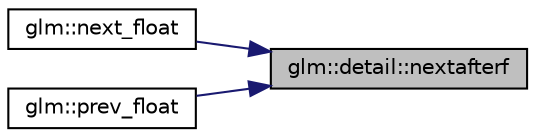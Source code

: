 digraph "glm::detail::nextafterf"
{
 // LATEX_PDF_SIZE
  edge [fontname="Helvetica",fontsize="10",labelfontname="Helvetica",labelfontsize="10"];
  node [fontname="Helvetica",fontsize="10",shape=record];
  rankdir="RL";
  Node1 [label="glm::detail::nextafterf",height=0.2,width=0.4,color="black", fillcolor="grey75", style="filled", fontcolor="black",tooltip=" "];
  Node1 -> Node2 [dir="back",color="midnightblue",fontsize="10",style="solid",fontname="Helvetica"];
  Node2 [label="glm::next_float",height=0.2,width=0.4,color="black", fillcolor="white", style="filled",URL="$namespaceglm.html#a094d145a4ae8efb9e42e88883cfb15f1",tooltip=" "];
  Node1 -> Node3 [dir="back",color="midnightblue",fontsize="10",style="solid",fontname="Helvetica"];
  Node3 [label="glm::prev_float",height=0.2,width=0.4,color="black", fillcolor="white", style="filled",URL="$namespaceglm.html#a1fd407652d7ccfbe810674a2e5cbc8eb",tooltip=" "];
}
